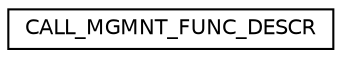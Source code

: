 digraph "Graphical Class Hierarchy"
{
  edge [fontname="Helvetica",fontsize="10",labelfontname="Helvetica",labelfontsize="10"];
  node [fontname="Helvetica",fontsize="10",shape=record];
  rankdir="LR";
  Node1 [label="CALL_MGMNT_FUNC_DESCR",height=0.2,width=0.4,color="black", fillcolor="white", style="filled",URL="$struct_c_a_l_l___m_g_m_n_t___f_u_n_c___d_e_s_c_r.html"];
}
